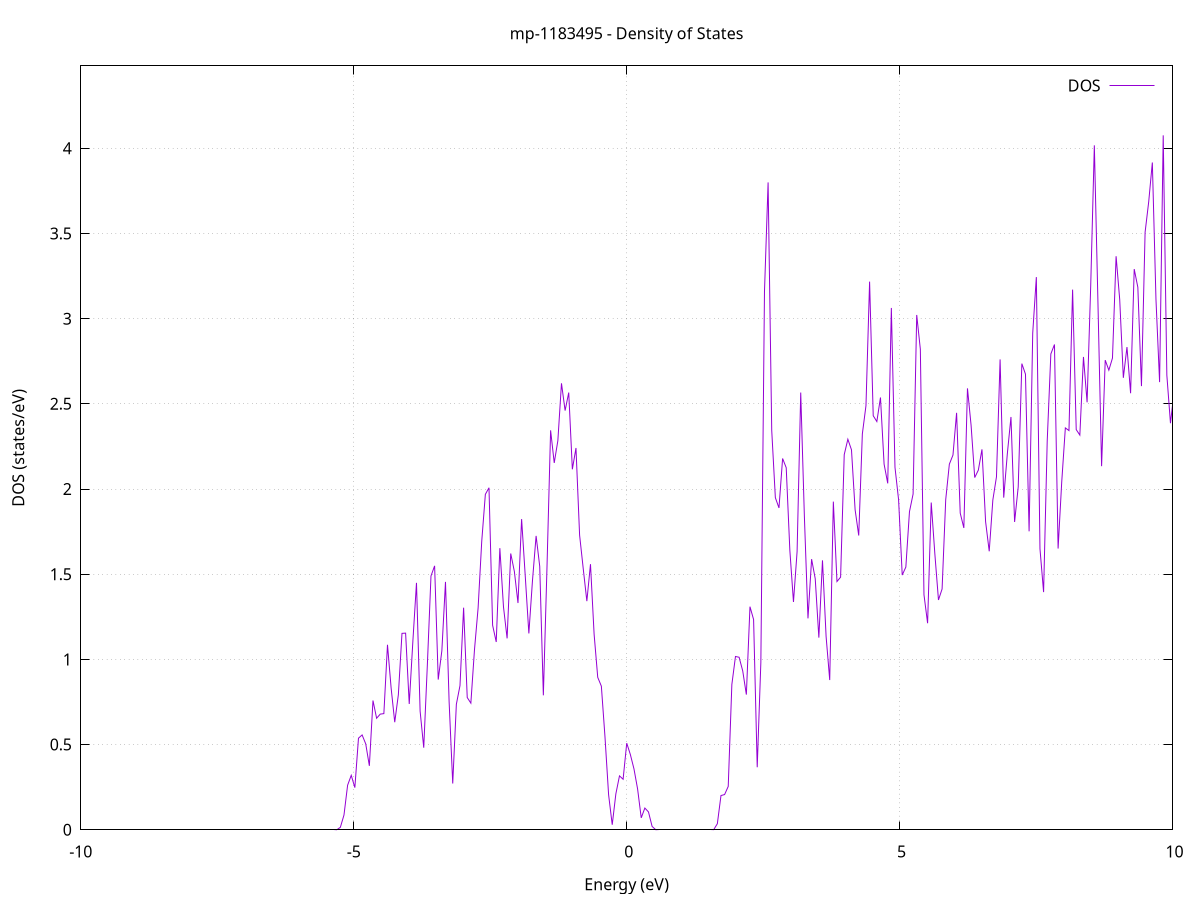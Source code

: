 set title 'mp-1183495 - Density of States'
set xlabel 'Energy (eV)'
set ylabel 'DOS (states/eV)'
set grid
set xrange [-10:10]
set yrange [0:4.484]
set xzeroaxis lt -1
set terminal png size 800,600
set output 'mp-1183495_dos_gnuplot.png'
plot '-' using 1:2 with lines title 'DOS'
-102.201100 0.000000
-102.134700 0.000000
-102.068300 0.000000
-102.001900 0.000000
-101.935500 0.000000
-101.869100 0.000000
-101.802700 0.000000
-101.736300 0.000000
-101.669900 0.000000
-101.603400 0.000000
-101.537000 0.000000
-101.470600 0.000000
-101.404200 0.000000
-101.337800 0.000000
-101.271400 0.000000
-101.205000 0.000000
-101.138600 0.000000
-101.072200 0.000000
-101.005800 0.000000
-100.939400 0.000000
-100.873000 0.000000
-100.806500 0.000000
-100.740100 0.000000
-100.673700 0.000000
-100.607300 0.000000
-100.540900 0.000000
-100.474500 0.000000
-100.408100 0.000000
-100.341700 0.000000
-100.275300 0.000000
-100.208900 0.000000
-100.142500 0.000000
-100.076100 0.000000
-100.009600 0.000000
-99.943200 0.000000
-99.876800 0.000000
-99.810400 0.000000
-99.744000 0.000000
-99.677600 0.000000
-99.611200 0.000000
-99.544800 0.000000
-99.478400 0.000000
-99.412000 0.000000
-99.345600 0.000000
-99.279200 0.000000
-99.212700 0.000000
-99.146300 0.000000
-99.079900 0.000000
-99.013500 0.000000
-98.947100 0.000000
-98.880700 0.000000
-98.814300 0.000000
-98.747900 0.000000
-98.681500 0.000000
-98.615100 0.000000
-98.548700 0.000000
-98.482200 0.000000
-98.415800 0.000000
-98.349400 0.000000
-98.283000 0.000000
-98.216600 0.000000
-98.150200 0.000000
-98.083800 0.000000
-98.017400 0.000000
-97.951000 0.000000
-97.884600 0.000000
-97.818200 0.000000
-97.751800 0.000000
-97.685300 0.000000
-97.618900 0.000000
-97.552500 0.000000
-97.486100 0.000000
-97.419700 0.000000
-97.353300 0.000000
-97.286900 0.000000
-97.220500 0.000000
-97.154100 0.000000
-97.087700 0.000000
-97.021300 0.000000
-96.954900 0.000000
-96.888400 0.000000
-96.822000 0.000000
-96.755600 0.000000
-96.689200 0.000000
-96.622800 0.000000
-96.556400 0.000000
-96.490000 0.000000
-96.423600 0.000000
-96.357200 0.000000
-96.290800 0.005000
-96.224400 1.312300
-96.158000 15.767700
-96.091500 12.420600
-96.025100 0.609700
-95.958700 0.001300
-95.892300 0.000000
-95.825900 0.000000
-95.759500 0.000000
-95.693100 0.000000
-95.626700 0.000000
-95.560300 0.000000
-95.493900 0.000000
-95.427500 0.000000
-95.361000 0.000000
-95.294600 0.000000
-95.228200 0.000000
-95.161800 0.000000
-95.095400 0.000000
-95.029000 0.000000
-94.962600 0.000000
-94.896200 0.000000
-94.829800 0.000000
-94.763400 0.000000
-94.697000 0.000000
-94.630600 0.000000
-94.564100 0.000000
-94.497700 0.000000
-94.431300 0.000000
-94.364900 0.000000
-94.298500 0.000000
-94.232100 0.000000
-94.165700 0.000000
-94.099300 0.000000
-94.032900 0.000000
-93.966500 0.000000
-93.900100 0.000000
-93.833700 0.000000
-93.767200 0.000000
-93.700800 0.000000
-93.634400 0.000000
-93.568000 0.000000
-93.501600 0.000000
-93.435200 0.000000
-93.368800 0.000000
-93.302400 0.000000
-93.236000 0.000000
-93.169600 0.000000
-93.103200 0.000000
-93.036800 0.000000
-92.970300 0.000000
-92.903900 0.000000
-92.837500 0.000000
-92.771100 0.000000
-92.704700 0.000000
-92.638300 0.000000
-92.571900 0.000000
-92.505500 0.000000
-92.439100 0.000000
-92.372700 0.000000
-92.306300 0.000000
-92.239900 0.000000
-92.173400 0.000000
-92.107000 0.000000
-92.040600 0.000000
-91.974200 0.000000
-91.907800 0.000000
-91.841400 0.000000
-91.775000 0.000000
-91.708600 0.000000
-91.642200 0.000000
-91.575800 0.000000
-91.509400 0.000000
-91.442900 0.000000
-91.376500 0.000000
-91.310100 0.000000
-91.243700 0.000000
-91.177300 0.000000
-91.110900 0.000000
-91.044500 0.000000
-90.978100 0.000000
-90.911700 0.000000
-90.845300 0.000000
-90.778900 0.000000
-90.712500 0.000000
-90.646000 0.000000
-90.579600 0.000000
-90.513200 0.000000
-90.446800 0.000000
-90.380400 0.000000
-90.314000 0.000000
-90.247600 0.000000
-90.181200 0.000000
-90.114800 0.000000
-90.048400 0.000000
-89.982000 0.000000
-89.915600 0.000000
-89.849100 0.000000
-89.782700 0.000000
-89.716300 0.000000
-89.649900 0.000000
-89.583500 0.000000
-89.517100 0.000000
-89.450700 0.000000
-89.384300 0.000000
-89.317900 0.000000
-89.251500 0.000000
-89.185100 0.000000
-89.118700 0.000000
-89.052200 0.000000
-88.985800 0.000000
-88.919400 0.000000
-88.853000 0.000000
-88.786600 0.000000
-88.720200 0.000000
-88.653800 0.000000
-88.587400 0.000000
-88.521000 0.000000
-88.454600 0.000000
-88.388200 0.000000
-88.321700 0.000000
-88.255300 0.000000
-88.188900 0.000000
-88.122500 0.000000
-88.056100 0.000000
-87.989700 0.000000
-87.923300 0.000000
-87.856900 0.000000
-87.790500 0.000000
-87.724100 0.000000
-87.657700 0.000000
-87.591300 0.000000
-87.524800 0.000000
-87.458400 0.000000
-87.392000 0.000000
-87.325600 0.000000
-87.259200 0.000000
-87.192800 0.000000
-87.126400 0.000000
-87.060000 0.000000
-86.993600 0.000000
-86.927200 0.000000
-86.860800 0.000000
-86.794400 0.000000
-86.727900 0.000000
-86.661500 0.000000
-86.595100 0.000000
-86.528700 0.000000
-86.462300 0.000000
-86.395900 0.000000
-86.329500 0.000000
-86.263100 0.000000
-86.196700 0.000000
-86.130300 0.000000
-86.063900 0.000000
-85.997500 0.000000
-85.931000 0.000000
-85.864600 0.000000
-85.798200 0.000000
-85.731800 0.000000
-85.665400 0.000000
-85.599000 0.000000
-85.532600 0.000000
-85.466200 0.000000
-85.399800 0.000000
-85.333400 0.000000
-85.267000 0.000000
-85.200600 0.000000
-85.134100 0.000000
-85.067700 0.000000
-85.001300 0.000000
-84.934900 0.000000
-84.868500 0.000000
-84.802100 0.000000
-84.735700 0.000000
-84.669300 0.000000
-84.602900 0.000000
-84.536500 0.000000
-84.470100 0.000000
-84.403600 0.000000
-84.337200 0.000000
-84.270800 0.000000
-84.204400 0.000000
-84.138000 0.000000
-84.071600 0.000000
-84.005200 0.000000
-83.938800 0.000000
-83.872400 0.000000
-83.806000 0.000000
-83.739600 0.000000
-83.673200 0.000000
-83.606700 0.000000
-83.540300 0.000000
-83.473900 0.000000
-83.407500 0.000000
-83.341100 0.000000
-83.274700 0.000000
-83.208300 0.000000
-83.141900 0.000000
-83.075500 0.000000
-83.009100 0.000000
-82.942700 0.000000
-82.876300 0.000000
-82.809800 0.000000
-82.743400 0.000000
-82.677000 0.000000
-82.610600 0.000000
-82.544200 0.000000
-82.477800 0.000000
-82.411400 0.000000
-82.345000 0.000000
-82.278600 0.000000
-82.212200 0.000000
-82.145800 0.000000
-82.079400 0.000000
-82.012900 0.000000
-81.946500 0.000000
-81.880100 0.000000
-81.813700 0.000000
-81.747300 0.000000
-81.680900 0.000000
-81.614500 0.000000
-81.548100 0.000000
-81.481700 0.000000
-81.415300 0.000000
-81.348900 0.000000
-81.282400 0.000000
-81.216000 0.000000
-81.149600 0.000000
-81.083200 0.000000
-81.016800 0.000000
-80.950400 0.000000
-80.884000 0.000000
-80.817600 0.000000
-80.751200 0.000000
-80.684800 0.000000
-80.618400 0.000000
-80.552000 0.000000
-80.485500 0.000000
-80.419100 0.000000
-80.352700 0.000000
-80.286300 0.000000
-80.219900 0.000000
-80.153500 0.000000
-80.087100 0.000000
-80.020700 0.000000
-79.954300 0.000000
-79.887900 0.000000
-79.821500 0.000000
-79.755100 0.000000
-79.688600 0.000000
-79.622200 0.000000
-79.555800 0.000000
-79.489400 0.000000
-79.423000 0.000000
-79.356600 0.000000
-79.290200 0.000000
-79.223800 0.000000
-79.157400 0.000000
-79.091000 0.000000
-79.024600 0.000000
-78.958200 0.000000
-78.891700 0.000000
-78.825300 0.000000
-78.758900 0.000000
-78.692500 0.000000
-78.626100 0.000000
-78.559700 0.000000
-78.493300 0.000000
-78.426900 0.000000
-78.360500 0.000000
-78.294100 0.000000
-78.227700 0.000000
-78.161300 0.000000
-78.094800 0.000000
-78.028400 0.000000
-77.962000 0.000000
-77.895600 0.000000
-77.829200 0.000000
-77.762800 0.000000
-77.696400 0.000000
-77.630000 0.000000
-77.563600 0.000000
-77.497200 0.000000
-77.430800 0.000000
-77.364300 0.000000
-77.297900 0.000000
-77.231500 0.000000
-77.165100 0.000000
-77.098700 0.000000
-77.032300 0.000000
-76.965900 0.000000
-76.899500 0.000000
-76.833100 0.000000
-76.766700 0.000000
-76.700300 0.000000
-76.633900 0.000000
-76.567400 0.000000
-76.501000 0.000000
-76.434600 0.000000
-76.368200 0.000000
-76.301800 0.000000
-76.235400 0.000000
-76.169000 0.000000
-76.102600 0.000000
-76.036200 0.000000
-75.969800 0.000000
-75.903400 0.000000
-75.837000 0.000000
-75.770500 0.000000
-75.704100 0.000000
-75.637700 0.000000
-75.571300 0.000000
-75.504900 0.000000
-75.438500 0.000000
-75.372100 0.000000
-75.305700 0.000000
-75.239300 0.000000
-75.172900 0.000000
-75.106500 0.000000
-75.040100 0.000000
-74.973600 0.000000
-74.907200 0.000000
-74.840800 0.000000
-74.774400 0.000000
-74.708000 0.000000
-74.641600 0.000000
-74.575200 0.000000
-74.508800 0.000000
-74.442400 0.000000
-74.376000 0.000000
-74.309600 0.000000
-74.243100 0.000000
-74.176700 0.000000
-74.110300 0.000000
-74.043900 0.000000
-73.977500 0.000000
-73.911100 0.000000
-73.844700 0.000000
-73.778300 0.000000
-73.711900 0.000000
-73.645500 0.000000
-73.579100 0.000000
-73.512700 0.000000
-73.446200 0.000000
-73.379800 0.000000
-73.313400 0.000000
-73.247000 0.000000
-73.180600 0.000000
-73.114200 0.000000
-73.047800 0.000000
-72.981400 0.000000
-72.915000 0.000000
-72.848600 0.000000
-72.782200 0.000000
-72.715800 0.000000
-72.649300 0.000000
-72.582900 0.000000
-72.516500 0.000000
-72.450100 0.000000
-72.383700 0.000000
-72.317300 0.000000
-72.250900 0.000000
-72.184500 0.000000
-72.118100 0.000000
-72.051700 0.000000
-71.985300 0.000000
-71.918900 0.000000
-71.852400 0.000000
-71.786000 0.000000
-71.719600 0.000000
-71.653200 0.000000
-71.586800 0.000000
-71.520400 0.000000
-71.454000 0.000000
-71.387600 0.000000
-71.321200 0.000000
-71.254800 0.000000
-71.188400 0.000000
-71.122000 0.000000
-71.055500 0.000000
-70.989100 0.000000
-70.922700 0.000000
-70.856300 0.000000
-70.789900 0.000000
-70.723500 0.000000
-70.657100 0.000000
-70.590700 0.000000
-70.524300 0.000000
-70.457900 0.000000
-70.391500 0.000000
-70.325000 0.000000
-70.258600 0.000000
-70.192200 0.000000
-70.125800 0.000000
-70.059400 0.000000
-69.993000 0.000000
-69.926600 0.000000
-69.860200 0.000000
-69.793800 0.000000
-69.727400 0.000000
-69.661000 0.000000
-69.594600 0.000000
-69.528100 0.000000
-69.461700 0.000000
-69.395300 0.000000
-69.328900 0.000000
-69.262500 0.000000
-69.196100 0.000000
-69.129700 0.000000
-69.063300 0.000000
-68.996900 0.000000
-68.930500 0.000000
-68.864100 0.000000
-68.797700 0.000000
-68.731200 0.000000
-68.664800 0.000000
-68.598400 0.000000
-68.532000 0.000000
-68.465600 0.000000
-68.399200 0.000000
-68.332800 0.000000
-68.266400 0.000000
-68.200000 0.000000
-68.133600 0.000000
-68.067200 0.000000
-68.000800 0.000000
-67.934300 0.000000
-67.867900 0.000000
-67.801500 0.000000
-67.735100 0.000000
-67.668700 0.000000
-67.602300 0.000000
-67.535900 0.000000
-67.469500 0.000000
-67.403100 0.000000
-67.336700 0.000000
-67.270300 0.000000
-67.203800 0.000000
-67.137400 0.000000
-67.071000 0.000000
-67.004600 0.000000
-66.938200 0.000000
-66.871800 0.000000
-66.805400 0.000000
-66.739000 0.000000
-66.672600 0.000000
-66.606200 0.000000
-66.539800 0.000000
-66.473400 0.000000
-66.406900 0.000000
-66.340500 0.000000
-66.274100 0.000000
-66.207700 0.000000
-66.141300 0.000000
-66.074900 0.000000
-66.008500 0.000000
-65.942100 0.000000
-65.875700 0.000000
-65.809300 0.000000
-65.742900 0.000000
-65.676500 0.000000
-65.610000 0.000000
-65.543600 0.000000
-65.477200 0.000000
-65.410800 0.000000
-65.344400 0.000000
-65.278000 0.000000
-65.211600 0.000000
-65.145200 0.000000
-65.078800 0.000000
-65.012400 0.000000
-64.946000 0.000000
-64.879600 0.000000
-64.813100 0.000000
-64.746700 0.000000
-64.680300 0.000000
-64.613900 0.000000
-64.547500 0.000000
-64.481100 0.000000
-64.414700 0.000000
-64.348300 0.000000
-64.281900 0.000000
-64.215500 0.000000
-64.149100 0.000000
-64.082700 0.000000
-64.016200 0.000000
-63.949800 0.000000
-63.883400 0.000000
-63.817000 0.000000
-63.750600 0.000000
-63.684200 0.000000
-63.617800 0.000000
-63.551400 0.000000
-63.485000 0.000000
-63.418600 0.000000
-63.352200 0.000000
-63.285700 0.000000
-63.219300 0.000000
-63.152900 0.000000
-63.086500 0.000000
-63.020100 0.000000
-62.953700 0.000000
-62.887300 0.000000
-62.820900 0.000000
-62.754500 0.000000
-62.688100 0.000000
-62.621700 0.000000
-62.555300 0.000000
-62.488800 0.000000
-62.422400 0.000000
-62.356000 0.000000
-62.289600 0.000000
-62.223200 0.000000
-62.156800 0.000000
-62.090400 0.000000
-62.024000 0.000000
-61.957600 0.000000
-61.891200 0.000000
-61.824800 0.000000
-61.758400 0.000000
-61.691900 0.000000
-61.625500 0.000000
-61.559100 0.000000
-61.492700 0.000000
-61.426300 0.000000
-61.359900 0.000000
-61.293500 0.000000
-61.227100 0.000000
-61.160700 0.000000
-61.094300 0.000000
-61.027900 0.000000
-60.961500 0.000000
-60.895000 0.000000
-60.828600 0.000000
-60.762200 0.000000
-60.695800 0.000000
-60.629400 0.000000
-60.563000 0.000000
-60.496600 0.000000
-60.430200 0.000000
-60.363800 0.000000
-60.297400 0.000000
-60.231000 0.000000
-60.164500 0.000000
-60.098100 0.000000
-60.031700 0.000000
-59.965300 0.000000
-59.898900 0.000000
-59.832500 0.000000
-59.766100 0.000000
-59.699700 0.000000
-59.633300 0.000000
-59.566900 0.000000
-59.500500 0.000000
-59.434100 0.000000
-59.367600 0.000000
-59.301200 0.000000
-59.234800 0.000000
-59.168400 0.000000
-59.102000 0.000000
-59.035600 0.000000
-58.969200 0.000000
-58.902800 0.000000
-58.836400 0.000000
-58.770000 0.000000
-58.703600 0.000000
-58.637200 0.000000
-58.570700 0.000000
-58.504300 0.000000
-58.437900 0.000000
-58.371500 0.000000
-58.305100 0.000000
-58.238700 0.000000
-58.172300 0.000000
-58.105900 0.000000
-58.039500 0.000000
-57.973100 0.000000
-57.906700 0.000000
-57.840300 0.000000
-57.773800 0.000000
-57.707400 0.000000
-57.641000 0.000000
-57.574600 0.000000
-57.508200 0.000000
-57.441800 0.000000
-57.375400 0.000000
-57.309000 0.000000
-57.242600 0.000000
-57.176200 0.000000
-57.109800 0.000000
-57.043400 0.000000
-56.976900 0.000000
-56.910500 0.000000
-56.844100 0.000000
-56.777700 0.000000
-56.711300 0.000000
-56.644900 0.000000
-56.578500 0.000000
-56.512100 0.000000
-56.445700 0.000000
-56.379300 0.000000
-56.312900 0.000000
-56.246400 0.000000
-56.180000 0.000000
-56.113600 0.000000
-56.047200 0.000000
-55.980800 0.000000
-55.914400 0.000000
-55.848000 0.000000
-55.781600 0.000000
-55.715200 0.000000
-55.648800 0.000000
-55.582400 0.000000
-55.516000 0.000000
-55.449500 0.000000
-55.383100 0.000000
-55.316700 0.000000
-55.250300 0.000000
-55.183900 0.000000
-55.117500 0.000000
-55.051100 0.000000
-54.984700 0.000000
-54.918300 0.000000
-54.851900 0.000000
-54.785500 0.000000
-54.719100 0.000000
-54.652600 0.000000
-54.586200 0.000000
-54.519800 0.000000
-54.453400 0.000000
-54.387000 0.000000
-54.320600 0.000000
-54.254200 0.000000
-54.187800 0.000000
-54.121400 0.000000
-54.055000 0.000000
-53.988600 0.000000
-53.922200 0.000000
-53.855700 0.000000
-53.789300 0.000000
-53.722900 0.000000
-53.656500 0.000000
-53.590100 0.000000
-53.523700 0.000000
-53.457300 0.000000
-53.390900 0.000000
-53.324500 0.000000
-53.258100 0.000000
-53.191700 0.000000
-53.125200 0.000000
-53.058800 0.000000
-52.992400 0.000000
-52.926000 0.000000
-52.859600 0.000000
-52.793200 0.000000
-52.726800 0.000000
-52.660400 0.000000
-52.594000 0.000000
-52.527600 0.000000
-52.461200 0.000000
-52.394800 0.000000
-52.328300 0.000000
-52.261900 0.000000
-52.195500 0.000000
-52.129100 0.000000
-52.062700 0.000000
-51.996300 0.000000
-51.929900 0.000000
-51.863500 0.000000
-51.797100 0.000000
-51.730700 0.000000
-51.664300 0.000000
-51.597900 0.000000
-51.531400 0.000000
-51.465000 0.000000
-51.398600 0.000000
-51.332200 0.000000
-51.265800 0.000000
-51.199400 0.000000
-51.133000 0.000000
-51.066600 0.000000
-51.000200 0.000000
-50.933800 0.000000
-50.867400 0.000000
-50.801000 0.000000
-50.734500 0.000000
-50.668100 0.000000
-50.601700 0.000000
-50.535300 0.000000
-50.468900 0.000000
-50.402500 0.000000
-50.336100 0.000000
-50.269700 0.000000
-50.203300 0.000000
-50.136900 0.000000
-50.070500 0.000000
-50.004100 0.000000
-49.937600 0.000000
-49.871200 0.000000
-49.804800 0.000000
-49.738400 0.000000
-49.672000 0.000000
-49.605600 0.000000
-49.539200 0.000000
-49.472800 0.000000
-49.406400 0.000000
-49.340000 0.000000
-49.273600 0.000000
-49.207100 0.000000
-49.140700 0.000000
-49.074300 0.000000
-49.007900 0.000000
-48.941500 0.000000
-48.875100 0.000000
-48.808700 0.000000
-48.742300 0.000000
-48.675900 0.000000
-48.609500 0.000000
-48.543100 0.000000
-48.476700 0.000000
-48.410200 0.000000
-48.343800 0.000000
-48.277400 0.000000
-48.211000 0.000000
-48.144600 0.000000
-48.078200 0.000000
-48.011800 0.000000
-47.945400 0.000000
-47.879000 0.000000
-47.812600 0.000000
-47.746200 0.000000
-47.679800 0.000000
-47.613300 0.000000
-47.546900 0.000000
-47.480500 0.000000
-47.414100 0.000000
-47.347700 0.000000
-47.281300 0.000000
-47.214900 0.000000
-47.148500 0.000000
-47.082100 0.000000
-47.015700 0.000000
-46.949300 0.000000
-46.882900 0.000000
-46.816400 0.000000
-46.750000 0.000000
-46.683600 0.000000
-46.617200 0.000000
-46.550800 0.000000
-46.484400 0.000000
-46.418000 0.000000
-46.351600 0.000000
-46.285200 0.000000
-46.218800 0.000000
-46.152400 0.000000
-46.085900 0.000000
-46.019500 0.000000
-45.953100 0.000000
-45.886700 0.000000
-45.820300 0.000000
-45.753900 0.000000
-45.687500 0.000000
-45.621100 0.000000
-45.554700 0.000000
-45.488300 0.000000
-45.421900 0.000000
-45.355500 0.000000
-45.289000 0.000000
-45.222600 0.000000
-45.156200 0.000000
-45.089800 0.000000
-45.023400 0.000000
-44.957000 0.000000
-44.890600 0.000000
-44.824200 0.000000
-44.757800 0.000000
-44.691400 0.000000
-44.625000 0.000000
-44.558600 0.000000
-44.492100 0.000000
-44.425700 0.000000
-44.359300 0.000000
-44.292900 0.000000
-44.226500 0.000000
-44.160100 0.000000
-44.093700 0.000000
-44.027300 0.000000
-43.960900 0.000000
-43.894500 0.000000
-43.828100 0.000000
-43.761700 0.000000
-43.695200 0.000000
-43.628800 0.000000
-43.562400 0.000000
-43.496000 0.000000
-43.429600 0.000000
-43.363200 0.000000
-43.296800 0.000000
-43.230400 0.000000
-43.164000 0.000000
-43.097600 0.000000
-43.031200 0.000000
-42.964800 0.000000
-42.898300 0.000000
-42.831900 0.000000
-42.765500 0.000000
-42.699100 0.000000
-42.632700 0.000000
-42.566300 0.000000
-42.499900 0.000000
-42.433500 0.000000
-42.367100 0.000000
-42.300700 0.000000
-42.234300 0.000000
-42.167800 0.000000
-42.101400 0.000000
-42.035000 0.000000
-41.968600 0.000000
-41.902200 0.000000
-41.835800 0.000000
-41.769400 0.000000
-41.703000 0.000000
-41.636600 0.000000
-41.570200 0.000000
-41.503800 0.000000
-41.437400 0.000000
-41.370900 0.000000
-41.304500 0.000000
-41.238100 0.000000
-41.171700 0.000000
-41.105300 0.000000
-41.038900 0.000000
-40.972500 0.000000
-40.906100 0.000000
-40.839700 0.000000
-40.773300 0.000000
-40.706900 0.000000
-40.640500 0.000000
-40.574000 0.000000
-40.507600 0.000000
-40.441200 0.000000
-40.374800 0.000000
-40.308400 0.000000
-40.242000 0.000000
-40.175600 0.000000
-40.109200 0.000000
-40.042800 0.000000
-39.976400 0.000000
-39.910000 0.000000
-39.843600 0.000000
-39.777100 0.000000
-39.710700 0.000000
-39.644300 0.000000
-39.577900 0.000000
-39.511500 0.000000
-39.445100 0.000000
-39.378700 0.000000
-39.312300 0.000000
-39.245900 0.000000
-39.179500 0.000000
-39.113100 0.000000
-39.046600 0.000000
-38.980200 0.000000
-38.913800 0.000000
-38.847400 0.000000
-38.781000 0.000000
-38.714600 0.000000
-38.648200 0.000000
-38.581800 0.000000
-38.515400 0.000000
-38.449000 0.000000
-38.382600 0.000000
-38.316200 0.000000
-38.249700 0.000000
-38.183300 0.000000
-38.116900 0.000000
-38.050500 0.000000
-37.984100 0.000000
-37.917700 0.000000
-37.851300 0.000000
-37.784900 0.000000
-37.718500 0.000000
-37.652100 0.000000
-37.585700 0.000000
-37.519300 0.000000
-37.452800 0.000000
-37.386400 0.000000
-37.320000 0.000000
-37.253600 0.000000
-37.187200 0.000000
-37.120800 0.000000
-37.054400 0.000000
-36.988000 0.000000
-36.921600 0.000000
-36.855200 0.000000
-36.788800 0.000000
-36.722400 0.000000
-36.655900 0.000000
-36.589500 0.000000
-36.523100 0.000000
-36.456700 0.000000
-36.390300 0.000000
-36.323900 0.000000
-36.257500 0.000000
-36.191100 0.000000
-36.124700 0.000000
-36.058300 0.000000
-35.991900 0.000000
-35.925500 0.000000
-35.859000 0.000000
-35.792600 0.000000
-35.726200 0.000000
-35.659800 0.000000
-35.593400 0.000000
-35.527000 0.000000
-35.460600 0.000000
-35.394200 0.000000
-35.327800 0.000000
-35.261400 0.000000
-35.195000 0.000000
-35.128500 0.000000
-35.062100 0.000000
-34.995700 0.000000
-34.929300 0.000000
-34.862900 0.000000
-34.796500 0.000000
-34.730100 0.000000
-34.663700 0.000000
-34.597300 0.000000
-34.530900 0.000000
-34.464500 0.000000
-34.398100 0.000000
-34.331600 0.000000
-34.265200 0.000000
-34.198800 0.000000
-34.132400 0.000000
-34.066000 0.000000
-33.999600 0.000000
-33.933200 0.000000
-33.866800 0.000000
-33.800400 0.000000
-33.734000 0.000000
-33.667600 0.000000
-33.601200 0.000000
-33.534700 0.000000
-33.468300 0.000000
-33.401900 0.000000
-33.335500 0.000000
-33.269100 0.000000
-33.202700 0.000000
-33.136300 0.000000
-33.069900 0.000000
-33.003500 0.000000
-32.937100 0.000000
-32.870700 0.000000
-32.804300 0.000000
-32.737800 0.000000
-32.671400 0.000000
-32.605000 0.000000
-32.538600 0.000000
-32.472200 0.000000
-32.405800 0.000000
-32.339400 0.000000
-32.273000 0.000000
-32.206600 0.000000
-32.140200 0.000000
-32.073800 0.000000
-32.007300 0.000000
-31.940900 0.000000
-31.874500 0.000000
-31.808100 0.000000
-31.741700 0.000000
-31.675300 0.000000
-31.608900 0.000000
-31.542500 0.000000
-31.476100 0.000000
-31.409700 0.000000
-31.343300 0.000000
-31.276900 0.000000
-31.210400 0.000000
-31.144000 0.000000
-31.077600 0.000000
-31.011200 0.000000
-30.944800 0.000000
-30.878400 0.000000
-30.812000 0.000000
-30.745600 0.000000
-30.679200 0.000000
-30.612800 0.000000
-30.546400 0.000000
-30.480000 0.000000
-30.413500 0.000000
-30.347100 0.000000
-30.280700 0.000000
-30.214300 0.000000
-30.147900 0.000000
-30.081500 0.000000
-30.015100 0.000000
-29.948700 0.000000
-29.882300 0.000000
-29.815900 0.000000
-29.749500 0.000000
-29.683100 0.000000
-29.616600 0.000000
-29.550200 0.000000
-29.483800 0.000000
-29.417400 0.000000
-29.351000 0.000000
-29.284600 0.000000
-29.218200 0.000000
-29.151800 0.000000
-29.085400 0.000000
-29.019000 0.000000
-28.952600 0.000000
-28.886200 0.000000
-28.819700 0.000000
-28.753300 0.000000
-28.686900 0.000000
-28.620500 0.000000
-28.554100 0.000000
-28.487700 0.000000
-28.421300 0.000000
-28.354900 0.000000
-28.288500 0.000000
-28.222100 0.000000
-28.155700 0.000000
-28.089200 0.000000
-28.022800 0.000000
-27.956400 0.000000
-27.890000 0.000000
-27.823600 0.000000
-27.757200 0.000000
-27.690800 0.000000
-27.624400 0.000000
-27.558000 0.000000
-27.491600 0.000000
-27.425200 0.000000
-27.358800 0.000000
-27.292300 0.000000
-27.225900 0.000000
-27.159500 0.000000
-27.093100 0.000000
-27.026700 0.000000
-26.960300 0.000000
-26.893900 0.000000
-26.827500 0.000000
-26.761100 0.000000
-26.694700 0.000000
-26.628300 0.000000
-26.561900 0.000000
-26.495400 0.000000
-26.429000 0.000000
-26.362600 0.000000
-26.296200 0.000000
-26.229800 0.000000
-26.163400 0.000000
-26.097000 0.000000
-26.030600 0.000000
-25.964200 0.000000
-25.897800 0.000000
-25.831400 0.000000
-25.765000 0.000000
-25.698500 0.000000
-25.632100 0.000000
-25.565700 0.000000
-25.499300 0.000000
-25.432900 0.000000
-25.366500 0.000000
-25.300100 0.000000
-25.233700 0.000000
-25.167300 0.000000
-25.100900 0.000000
-25.034500 0.000000
-24.968000 0.000000
-24.901600 0.000000
-24.835200 0.000000
-24.768800 0.000000
-24.702400 0.000000
-24.636000 0.000000
-24.569600 0.000000
-24.503200 0.000000
-24.436800 0.000000
-24.370400 0.000000
-24.304000 0.000000
-24.237600 0.000000
-24.171100 0.000000
-24.104700 0.000000
-24.038300 0.000000
-23.971900 0.000000
-23.905500 0.000000
-23.839100 0.000000
-23.772700 0.000000
-23.706300 0.000000
-23.639900 0.000000
-23.573500 0.000000
-23.507100 0.000000
-23.440700 0.000000
-23.374200 0.000000
-23.307800 0.000000
-23.241400 0.000000
-23.175000 0.000000
-23.108600 0.000000
-23.042200 0.000000
-22.975800 0.000000
-22.909400 0.000000
-22.843000 0.000000
-22.776600 0.000000
-22.710200 0.000000
-22.643800 0.000000
-22.577300 0.000000
-22.510900 0.000000
-22.444500 0.000000
-22.378100 0.000000
-22.311700 0.000000
-22.245300 0.000000
-22.178900 0.000000
-22.112500 0.000000
-22.046100 0.000000
-21.979700 0.000000
-21.913300 0.000000
-21.846900 0.000000
-21.780400 0.000000
-21.714000 0.000000
-21.647600 0.000000
-21.581200 0.000000
-21.514800 0.000000
-21.448400 0.000000
-21.382000 0.000000
-21.315600 0.000000
-21.249200 0.000000
-21.182800 0.000000
-21.116400 0.000000
-21.049900 0.000000
-20.983500 0.000000
-20.917100 0.000000
-20.850700 0.000000
-20.784300 0.000000
-20.717900 0.000000
-20.651500 0.000000
-20.585100 0.000000
-20.518700 0.000000
-20.452300 0.000000
-20.385900 0.000000
-20.319500 0.000000
-20.253000 0.000000
-20.186600 0.000000
-20.120200 0.000000
-20.053800 0.000000
-19.987400 0.000000
-19.921000 0.000000
-19.854600 0.000000
-19.788200 0.000000
-19.721800 0.000000
-19.655400 0.000000
-19.589000 0.000000
-19.522600 0.000000
-19.456100 0.000000
-19.389700 0.000000
-19.323300 0.000000
-19.256900 0.000000
-19.190500 0.000000
-19.124100 0.000000
-19.057700 0.000000
-18.991300 0.000000
-18.924900 0.000000
-18.858500 0.000000
-18.792100 0.000000
-18.725700 0.000000
-18.659200 0.000000
-18.592800 0.000000
-18.526400 0.000000
-18.460000 0.000000
-18.393600 0.000000
-18.327200 0.000000
-18.260800 0.000000
-18.194400 0.000000
-18.128000 0.000000
-18.061600 0.000000
-17.995200 0.000000
-17.928700 0.000000
-17.862300 0.000000
-17.795900 0.000000
-17.729500 0.000000
-17.663100 0.000000
-17.596700 0.000000
-17.530300 0.000000
-17.463900 0.000000
-17.397500 0.000000
-17.331100 0.000000
-17.264700 0.000000
-17.198300 0.000000
-17.131800 0.000000
-17.065400 0.000000
-16.999000 0.000000
-16.932600 0.000000
-16.866200 0.000000
-16.799800 0.000000
-16.733400 0.000000
-16.667000 0.000000
-16.600600 0.000000
-16.534200 0.000000
-16.467800 0.000000
-16.401400 0.000000
-16.334900 0.000000
-16.268500 0.000000
-16.202100 0.000000
-16.135700 0.000000
-16.069300 0.000000
-16.002900 0.000000
-15.936500 0.000000
-15.870100 0.000000
-15.803700 0.000000
-15.737300 0.000000
-15.670900 0.000000
-15.604500 0.000000
-15.538000 0.000000
-15.471600 0.000000
-15.405200 0.000000
-15.338800 0.000000
-15.272400 0.000000
-15.206000 0.000000
-15.139600 0.000000
-15.073200 0.000000
-15.006800 0.000000
-14.940400 0.000000
-14.874000 0.000000
-14.807600 0.000000
-14.741100 0.000000
-14.674700 0.000000
-14.608300 0.000000
-14.541900 0.000000
-14.475500 0.000000
-14.409100 0.000000
-14.342700 0.000000
-14.276300 0.000000
-14.209900 0.000000
-14.143500 0.000000
-14.077100 0.000000
-14.010600 0.000000
-13.944200 0.000000
-13.877800 0.000000
-13.811400 0.000000
-13.745000 0.000000
-13.678600 0.000000
-13.612200 0.000000
-13.545800 0.000000
-13.479400 0.000000
-13.413000 0.000000
-13.346600 0.000000
-13.280200 0.000000
-13.213700 0.000000
-13.147300 0.000000
-13.080900 0.000000
-13.014500 0.000000
-12.948100 0.000000
-12.881700 0.000000
-12.815300 0.000000
-12.748900 0.000000
-12.682500 0.000000
-12.616100 0.000000
-12.549700 0.000000
-12.483300 0.000000
-12.416800 0.000000
-12.350400 0.000000
-12.284000 0.000000
-12.217600 0.000000
-12.151200 0.000000
-12.084800 0.000000
-12.018400 0.000000
-11.952000 0.000000
-11.885600 0.000000
-11.819200 0.000000
-11.752800 0.000000
-11.686400 0.000000
-11.619900 0.000000
-11.553500 0.000000
-11.487100 0.000000
-11.420700 0.000000
-11.354300 0.000000
-11.287900 0.000500
-11.221500 0.120700
-11.155100 1.997500
-11.088700 7.408300
-11.022300 26.372100
-10.955900 54.836500
-10.889400 62.553400
-10.823000 70.150500
-10.756600 80.970300
-10.690200 78.309500
-10.623800 51.077500
-10.557400 15.058200
-10.491000 2.676100
-10.424600 0.216700
-10.358200 0.001700
-10.291800 0.000000
-10.225400 0.000000
-10.159000 0.000000
-10.092500 0.000000
-10.026100 0.000000
-9.959700 0.000000
-9.893300 0.000000
-9.826900 0.000000
-9.760500 0.000000
-9.694100 0.000000
-9.627700 0.000000
-9.561300 0.000000
-9.494900 0.000000
-9.428500 0.000000
-9.362100 0.000000
-9.295600 0.000000
-9.229200 0.000000
-9.162800 0.000000
-9.096400 0.000000
-9.030000 0.000000
-8.963600 0.000000
-8.897200 0.000000
-8.830800 0.000000
-8.764400 0.000000
-8.698000 0.000000
-8.631600 0.000000
-8.565200 0.000000
-8.498700 0.000000
-8.432300 0.000000
-8.365900 0.000000
-8.299500 0.000000
-8.233100 0.000000
-8.166700 0.000000
-8.100300 0.000000
-8.033900 0.000000
-7.967500 0.000000
-7.901100 0.000000
-7.834700 0.000000
-7.768300 0.000000
-7.701800 0.000000
-7.635400 0.000000
-7.569000 0.000000
-7.502600 0.000000
-7.436200 0.000000
-7.369800 0.000000
-7.303400 0.000000
-7.237000 0.000000
-7.170600 0.000000
-7.104200 0.000000
-7.037800 0.000000
-6.971300 0.000000
-6.904900 0.000000
-6.838500 0.000000
-6.772100 0.000000
-6.705700 0.000000
-6.639300 0.000000
-6.572900 0.000000
-6.506500 0.000000
-6.440100 0.000000
-6.373700 0.000000
-6.307300 0.000000
-6.240900 0.000000
-6.174400 0.000000
-6.108000 0.000000
-6.041600 0.000000
-5.975200 0.000000
-5.908800 0.000000
-5.842400 0.000000
-5.776000 0.000000
-5.709600 0.000000
-5.643200 0.000000
-5.576800 0.000000
-5.510400 0.000000
-5.444000 0.000000
-5.377500 0.000000
-5.311100 0.000300
-5.244700 0.014500
-5.178300 0.086800
-5.111900 0.261700
-5.045500 0.319600
-4.979100 0.247400
-4.912700 0.537700
-4.846300 0.556700
-4.779900 0.504200
-4.713500 0.375300
-4.647100 0.758700
-4.580600 0.654600
-4.514200 0.678900
-4.447800 0.681800
-4.381400 1.085800
-4.315000 0.833300
-4.248600 0.631300
-4.182200 0.792600
-4.115800 1.153000
-4.049400 1.154300
-3.983000 0.738400
-3.916600 1.105500
-3.850100 1.449400
-3.783700 0.696400
-3.717300 0.481900
-3.650900 0.968200
-3.584500 1.489800
-3.518100 1.549200
-3.451700 0.881600
-3.385300 1.051000
-3.318900 1.455100
-3.252500 0.752800
-3.186100 0.271500
-3.119700 0.736600
-3.053200 0.846200
-2.986800 1.303700
-2.920400 0.776200
-2.854000 0.743300
-2.787600 1.056700
-2.721200 1.301800
-2.654800 1.693000
-2.588400 1.969000
-2.522000 2.007500
-2.455600 1.200700
-2.389200 1.102300
-2.322800 1.653200
-2.256300 1.308500
-2.189900 1.123400
-2.123500 1.621700
-2.057100 1.516600
-1.990700 1.331100
-1.924300 1.823700
-1.857900 1.491000
-1.791500 1.152500
-1.725100 1.462700
-1.658700 1.725100
-1.592300 1.546200
-1.525900 0.789200
-1.459400 1.540100
-1.393000 2.344700
-1.326600 2.153400
-1.260200 2.284000
-1.193800 2.620600
-1.127400 2.460500
-1.061000 2.566400
-0.994600 2.115900
-0.928200 2.241000
-0.861800 1.729300
-0.795400 1.533000
-0.729000 1.342000
-0.662500 1.559100
-0.596100 1.148200
-0.529700 0.894800
-0.463300 0.843000
-0.396900 0.545400
-0.330500 0.205500
-0.264100 0.029500
-0.197700 0.210600
-0.131300 0.316300
-0.064900 0.296500
0.001500 0.508400
0.068000 0.441700
0.134400 0.357000
0.200800 0.239100
0.267200 0.069900
0.333600 0.127500
0.400000 0.104700
0.466400 0.019700
0.532800 0.000300
0.599200 0.000000
0.665600 0.000000
0.732000 0.000000
0.798400 0.000000
0.864900 0.000000
0.931300 0.000000
0.997700 0.000000
1.064100 0.000000
1.130500 0.000000
1.196900 0.000000
1.263300 0.000000
1.329700 0.000000
1.396100 0.000000
1.462500 0.000000
1.528900 0.000000
1.595300 0.000700
1.661800 0.035600
1.728200 0.201000
1.794600 0.206700
1.861000 0.254500
1.927400 0.852900
1.993800 1.017200
2.060200 1.012700
2.126600 0.932500
2.193000 0.793500
2.259400 1.309600
2.325800 1.234200
2.392200 0.367000
2.458700 0.982600
2.525100 3.158900
2.591500 3.800000
2.657900 2.343900
2.724300 1.949500
2.790700 1.889200
2.857100 2.179400
2.923500 2.125200
2.989900 1.640700
3.056300 1.337200
3.122700 1.633100
3.189200 2.566400
3.255600 1.844300
3.322000 1.241000
3.388400 1.588600
3.454800 1.473900
3.521200 1.127900
3.587600 1.581600
3.654000 1.134900
3.720400 0.878800
3.786800 1.926100
3.853200 1.457200
3.919600 1.482800
3.986100 2.202000
4.052500 2.292300
4.118900 2.230400
4.185300 1.879100
4.251700 1.727300
4.318100 2.323600
4.384500 2.489400
4.450900 3.217500
4.517300 2.430400
4.583700 2.396300
4.650100 2.537400
4.716500 2.146200
4.783000 2.033400
4.849400 3.062900
4.915800 2.127700
4.982200 1.936800
5.048600 1.495200
5.115000 1.542000
5.181400 1.867300
5.247800 1.970800
5.314200 3.022000
5.380600 2.820700
5.447000 1.379900
5.513400 1.212500
5.579900 1.920900
5.646300 1.619700
5.712700 1.349000
5.779100 1.413500
5.845500 1.938000
5.911900 2.145900
5.978300 2.199600
6.044700 2.447300
6.111100 1.858700
6.177500 1.771700
6.243900 2.591100
6.310300 2.374000
6.376800 2.067400
6.443200 2.111200
6.509600 2.233000
6.576000 1.808800
6.642400 1.634800
6.708800 1.936000
6.775200 2.071700
6.841600 2.761000
6.908000 1.949600
6.974400 2.207800
7.040800 2.423000
7.107300 1.806800
7.173700 2.012700
7.240100 2.736200
7.306500 2.674600
7.372900 1.751900
7.439300 2.915200
7.505700 3.244300
7.572100 1.649500
7.638500 1.395100
7.704900 2.282400
7.771300 2.793000
7.837700 2.848500
7.904200 1.650800
7.970600 2.041000
8.037000 2.358800
8.103400 2.343200
8.169800 3.170800
8.236200 2.349000
8.302600 2.316700
8.369000 2.775500
8.435400 2.509300
8.501800 3.194700
8.568200 4.017400
8.634600 3.088700
8.701100 2.134400
8.767500 2.756800
8.833900 2.697800
8.900300 2.768800
8.966700 3.366600
9.033100 3.112100
9.099500 2.653000
9.165900 2.833500
9.232300 2.562500
9.298700 3.291200
9.365100 3.184200
9.431500 2.604300
9.498000 3.507200
9.564400 3.687000
9.630800 3.916900
9.697200 3.113600
9.763600 2.627600
9.830000 4.076300
9.896400 2.668600
9.962800 2.386600
10.029200 2.572900
10.095600 3.043700
10.162000 3.220900
10.228500 3.523000
10.294900 2.781000
10.361300 1.834500
10.427700 2.205200
10.494100 2.990900
10.560500 3.155600
10.626900 3.449300
10.693300 4.200600
10.759700 2.951400
10.826100 2.414500
10.892500 1.493700
10.958900 2.020000
11.025400 2.342500
11.091800 1.741600
11.158200 2.568700
11.224600 3.541000
11.291000 3.845600
11.357400 3.561900
11.423800 2.911400
11.490200 2.578900
11.556600 1.945300
11.623000 1.194700
11.689400 1.579900
11.755800 2.087400
11.822300 2.010200
11.888700 2.023000
11.955100 1.583200
12.021500 1.387400
12.087900 1.641100
12.154300 2.709100
12.220700 2.796800
12.287100 2.919100
12.353500 2.460800
12.419900 1.973600
12.486300 1.347800
12.552700 0.926400
12.619200 0.998300
12.685600 1.631300
12.752000 2.332400
12.818400 2.272000
12.884800 1.216900
12.951200 1.425500
13.017600 2.297400
13.084000 2.694000
13.150400 2.241800
13.216800 2.440100
13.283200 1.889200
13.349600 2.061200
13.416100 2.475600
13.482500 1.968900
13.548900 1.650300
13.615300 1.276600
13.681700 1.771600
13.748100 1.719400
13.814500 1.682300
13.880900 2.711000
13.947300 2.324100
14.013700 2.419600
14.080100 2.163300
14.146600 1.800500
14.213000 1.956600
14.279400 2.110000
14.345800 2.450500
14.412200 2.638400
14.478600 1.702100
14.545000 1.252500
14.611400 1.671100
14.677800 1.873200
14.744200 2.876400
14.810600 2.650700
14.877000 2.489500
14.943500 2.616600
15.009900 2.517800
15.076300 3.013500
15.142700 3.462600
15.209100 3.357400
15.275500 2.361200
15.341900 2.483600
15.408300 2.983700
15.474700 3.154100
15.541100 2.117600
15.607500 2.270400
15.673900 3.376500
15.740400 3.719400
15.806800 3.657600
15.873200 3.261900
15.939600 2.613200
16.006000 3.945100
16.072400 4.858200
16.138800 2.808100
16.205200 2.078400
16.271600 2.051300
16.338000 1.637000
16.404400 2.745300
16.470800 3.680400
16.537300 3.699300
16.603700 4.533300
16.670100 4.935900
16.736500 4.335900
16.802900 3.684600
16.869300 3.436000
16.935700 3.759100
17.002100 3.821700
17.068500 4.255300
17.134900 3.195800
17.201300 2.494400
17.267800 2.652200
17.334200 3.184700
17.400600 2.006700
17.467000 1.716100
17.533400 1.402500
17.599800 2.619500
17.666200 3.440700
17.732600 2.991000
17.799000 2.450900
17.865400 2.183200
17.931800 2.079400
17.998200 2.295000
18.064700 2.171600
18.131100 1.251800
18.197500 2.044500
18.263900 2.212200
18.330300 2.945400
18.396700 3.248500
18.463100 1.624600
18.529500 2.401500
18.595900 3.438600
18.662300 3.453700
18.728700 3.279200
18.795100 2.427100
18.861600 2.738700
18.928000 2.594300
18.994400 3.121900
19.060800 3.412000
19.127200 3.046700
19.193600 2.529300
19.260000 2.962500
19.326400 3.569400
19.392800 3.418300
19.459200 3.864400
19.525600 3.141300
19.592000 3.216300
19.658500 3.879200
19.724900 4.695600
19.791300 4.639300
19.857700 4.109400
19.924100 3.425500
19.990500 3.307700
20.056900 2.827900
20.123300 4.352300
20.189700 4.371400
20.256100 4.780600
20.322500 4.755300
20.388900 3.465300
20.455400 4.180000
20.521800 5.638100
20.588200 5.094100
20.654600 3.771100
20.721000 3.881600
20.787400 3.978200
20.853800 3.915500
20.920200 3.985400
20.986600 4.977200
21.053000 4.111200
21.119400 3.581300
21.185900 4.015800
21.252300 5.444700
21.318700 5.867300
21.385100 5.608100
21.451500 6.072500
21.517900 5.872800
21.584300 4.598200
21.650700 4.314100
21.717100 3.876500
21.783500 4.602900
21.849900 4.163800
21.916300 4.428800
21.982800 3.698500
22.049200 2.487200
22.115600 3.849100
22.182000 4.417300
22.248400 3.723400
22.314800 3.620000
22.381200 2.413900
22.447600 2.441000
22.514000 3.896400
22.580400 4.376000
22.646800 3.612400
22.713200 2.638300
22.779700 4.039100
22.846100 3.765600
22.912500 3.241500
22.978900 3.228000
23.045300 1.658300
23.111700 1.404700
23.178100 1.372700
23.244500 1.823000
23.310900 1.903200
23.377300 1.638100
23.443700 0.995700
23.510100 0.286800
23.576600 0.569800
23.643000 0.885200
23.709400 0.341300
23.775800 0.530900
23.842200 1.021200
23.908600 0.814300
23.975000 0.581500
24.041400 0.416300
24.107800 0.325200
24.174200 0.467300
24.240600 0.274100
24.307100 0.325700
24.373500 0.124400
24.439900 0.017200
24.506300 0.078700
24.572700 0.082000
24.639100 0.062500
24.705500 0.004900
24.771900 0.000000
24.838300 0.000000
24.904700 0.000000
24.971100 0.000000
25.037500 0.000000
25.104000 0.000000
25.170400 0.000000
25.236800 0.000000
25.303200 0.000000
25.369600 0.000000
25.436000 0.000000
25.502400 0.000000
25.568800 0.000000
25.635200 0.000000
25.701600 0.000000
25.768000 0.000000
25.834400 0.000000
25.900900 0.000000
25.967300 0.000000
26.033700 0.000000
26.100100 0.000000
26.166500 0.000000
26.232900 0.000000
26.299300 0.000000
26.365700 0.000000
26.432100 0.000000
26.498500 0.000000
26.564900 0.000000
26.631300 0.000000
26.697800 0.000000
26.764200 0.000000
26.830600 0.000000
26.897000 0.000000
26.963400 0.000000
27.029800 0.000000
27.096200 0.000000
27.162600 0.000000
27.229000 0.000000
27.295400 0.000000
27.361800 0.000000
27.428200 0.000000
27.494700 0.000000
27.561100 0.000000
27.627500 0.000000
27.693900 0.000000
27.760300 0.000000
27.826700 0.000000
27.893100 0.000000
27.959500 0.000000
28.025900 0.000000
28.092300 0.000000
28.158700 0.000000
28.225200 0.000000
28.291600 0.000000
28.358000 0.000000
28.424400 0.000000
28.490800 0.000000
28.557200 0.000000
28.623600 0.000000
28.690000 0.000000
28.756400 0.000000
28.822800 0.000000
28.889200 0.000000
28.955600 0.000000
29.022100 0.000000
29.088500 0.000000
29.154900 0.000000
29.221300 0.000000
29.287700 0.000000
29.354100 0.000000
29.420500 0.000000
29.486900 0.000000
29.553300 0.000000
29.619700 0.000000
29.686100 0.000000
29.752500 0.000000
29.819000 0.000000
29.885400 0.000000
29.951800 0.000000
30.018200 0.000000
30.084600 0.000000
30.151000 0.000000
30.217400 0.000000
30.283800 0.000000
30.350200 0.000000
30.416600 0.000000
30.483000 0.000000
30.549400 0.000000
30.615900 0.000000
e
